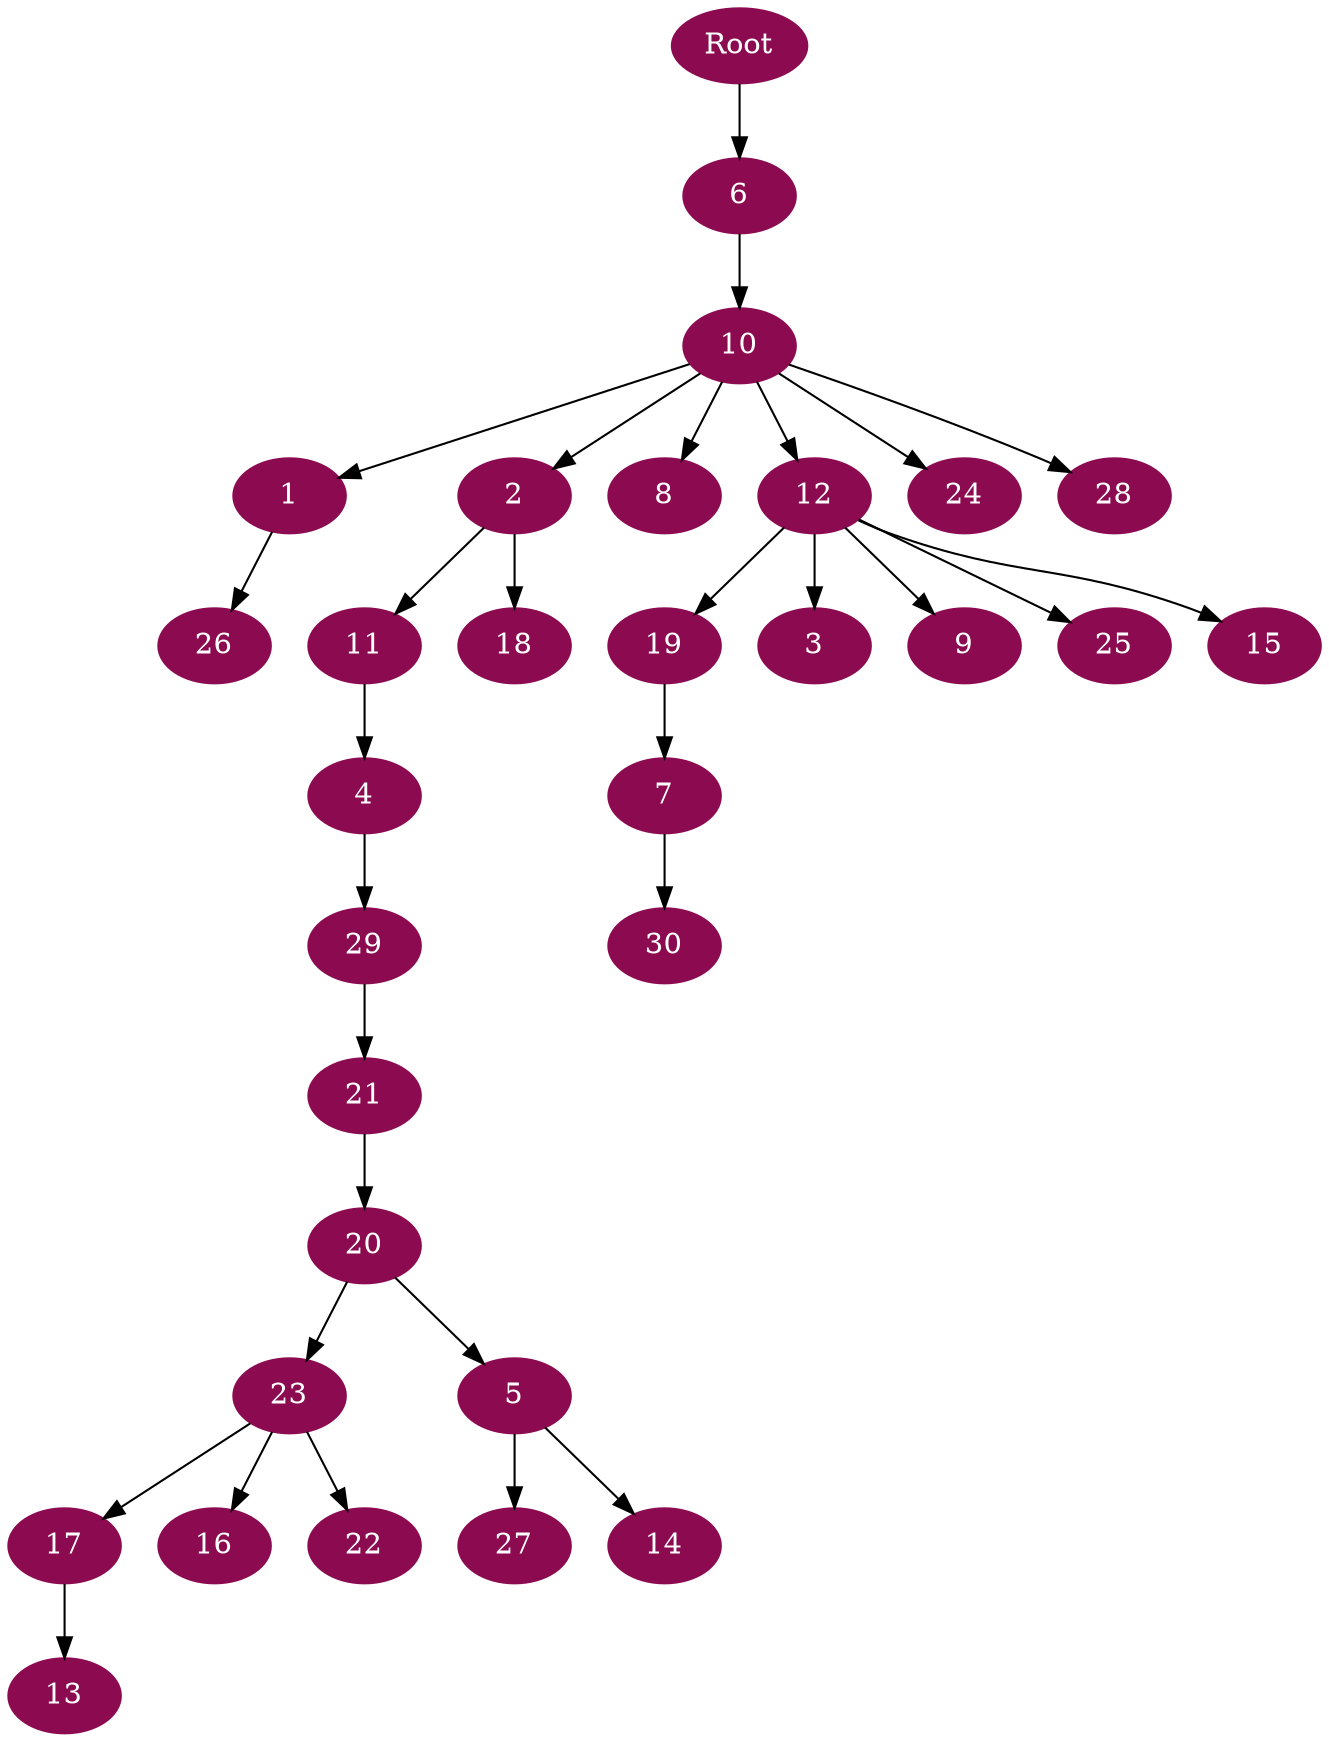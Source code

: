 digraph G {
node [color=deeppink4, style=filled, fontcolor=white];
Root -> 6;
6 -> 10;
10 -> 1;
1 -> 26;
10 -> 2;
2 -> 11;
11 -> 4;
4 -> 29;
29 -> 21;
21 -> 20;
20 -> 23;
23 -> 17;
17 -> 13;
23 -> 16;
23 -> 22;
20 -> 5;
5 -> 27;
5 -> 14;
2 -> 18;
10 -> 8;
10 -> 12;
12 -> 19;
19 -> 7;
7 -> 30;
12 -> 3;
12 -> 9;
12 -> 25;
12 -> 15;
10 -> 24;
10 -> 28;
}
